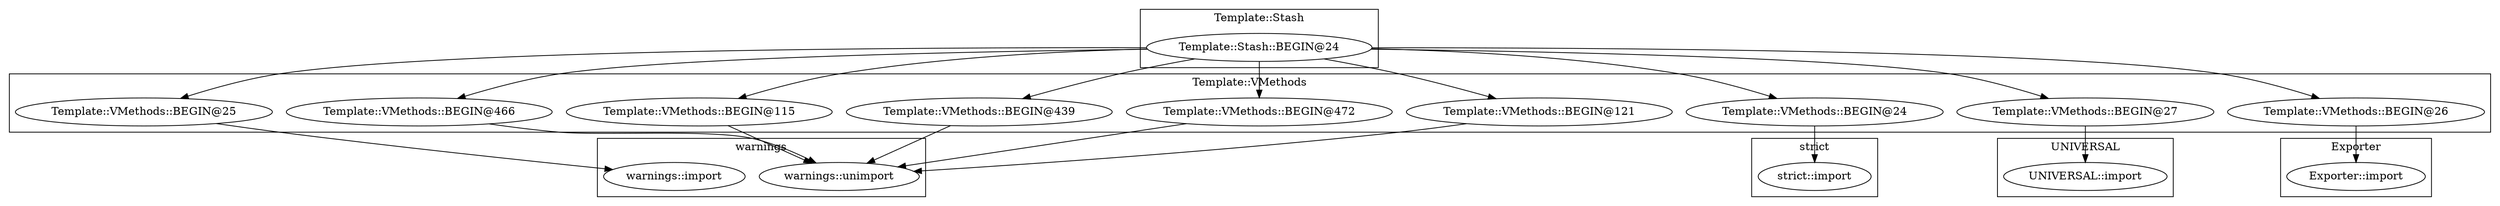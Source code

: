 digraph {
graph [overlap=false]
subgraph cluster_Template_VMethods {
	label="Template::VMethods";
	"Template::VMethods::BEGIN@121";
	"Template::VMethods::BEGIN@24";
	"Template::VMethods::BEGIN@439";
	"Template::VMethods::BEGIN@115";
	"Template::VMethods::BEGIN@466";
	"Template::VMethods::BEGIN@27";
	"Template::VMethods::BEGIN@472";
	"Template::VMethods::BEGIN@25";
	"Template::VMethods::BEGIN@26";
}
subgraph cluster_UNIVERSAL {
	label="UNIVERSAL";
	"UNIVERSAL::import";
}
subgraph cluster_Template_Stash {
	label="Template::Stash";
	"Template::Stash::BEGIN@24";
}
subgraph cluster_warnings {
	label="warnings";
	"warnings::unimport";
	"warnings::import";
}
subgraph cluster_Exporter {
	label="Exporter";
	"Exporter::import";
}
subgraph cluster_strict {
	label="strict";
	"strict::import";
}
"Template::Stash::BEGIN@24" -> "Template::VMethods::BEGIN@466";
"Template::VMethods::BEGIN@27" -> "UNIVERSAL::import";
"Template::Stash::BEGIN@24" -> "Template::VMethods::BEGIN@26";
"Template::Stash::BEGIN@24" -> "Template::VMethods::BEGIN@439";
"Template::VMethods::BEGIN@24" -> "strict::import";
"Template::Stash::BEGIN@24" -> "Template::VMethods::BEGIN@24";
"Template::VMethods::BEGIN@26" -> "Exporter::import";
"Template::VMethods::BEGIN@25" -> "warnings::import";
"Template::Stash::BEGIN@24" -> "Template::VMethods::BEGIN@27";
"Template::VMethods::BEGIN@115" -> "warnings::unimport";
"Template::VMethods::BEGIN@439" -> "warnings::unimport";
"Template::VMethods::BEGIN@121" -> "warnings::unimport";
"Template::VMethods::BEGIN@466" -> "warnings::unimport";
"Template::VMethods::BEGIN@472" -> "warnings::unimport";
"Template::Stash::BEGIN@24" -> "Template::VMethods::BEGIN@472";
"Template::Stash::BEGIN@24" -> "Template::VMethods::BEGIN@25";
"Template::Stash::BEGIN@24" -> "Template::VMethods::BEGIN@115";
"Template::Stash::BEGIN@24" -> "Template::VMethods::BEGIN@121";
}
